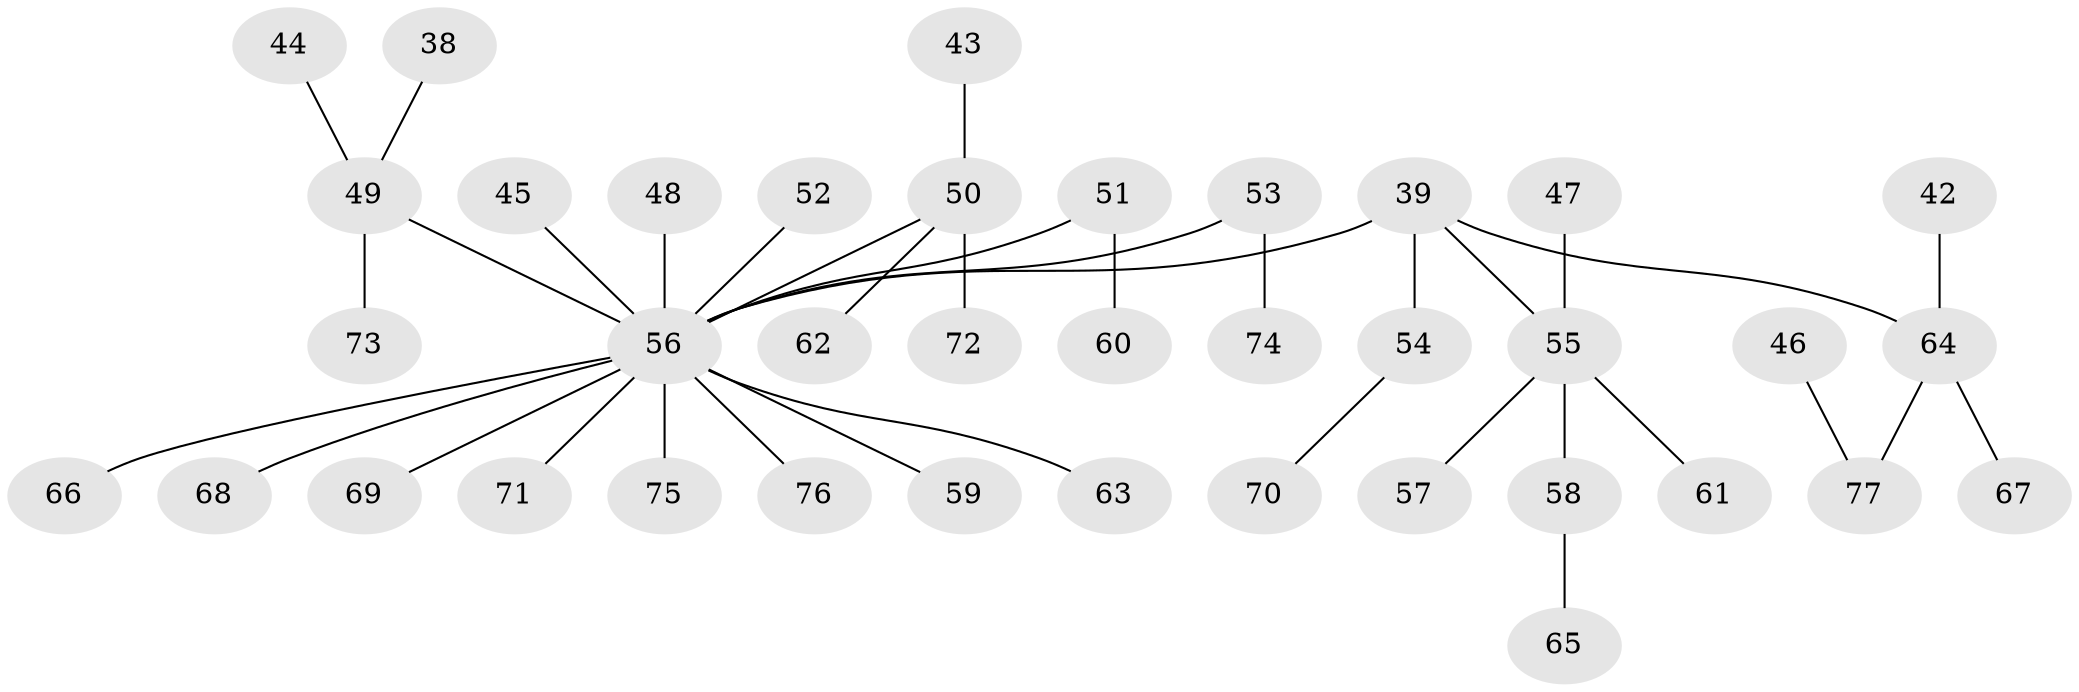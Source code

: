 // original degree distribution, {4: 0.05194805194805195, 6: 0.012987012987012988, 2: 0.2597402597402597, 5: 0.03896103896103896, 3: 0.16883116883116883, 1: 0.4675324675324675}
// Generated by graph-tools (version 1.1) at 2025/53/03/09/25 04:53:47]
// undirected, 38 vertices, 37 edges
graph export_dot {
graph [start="1"]
  node [color=gray90,style=filled];
  38;
  39 [super="+18"];
  42;
  43;
  44;
  45;
  46;
  47;
  48;
  49 [super="+22+27"];
  50 [super="+40"];
  51;
  52;
  53;
  54 [super="+24"];
  55 [super="+36"];
  56 [super="+37+41+25+28+29+30+33"];
  57;
  58;
  59;
  60;
  61;
  62;
  63;
  64 [super="+34"];
  65;
  66;
  67;
  68;
  69;
  70;
  71;
  72;
  73;
  74;
  75;
  76;
  77 [super="+35"];
  38 -- 49;
  39 -- 64;
  39 -- 56;
  39 -- 54;
  39 -- 55;
  42 -- 64;
  43 -- 50;
  44 -- 49;
  45 -- 56;
  46 -- 77;
  47 -- 55;
  48 -- 56;
  49 -- 73;
  49 -- 56;
  50 -- 72;
  50 -- 56;
  50 -- 62;
  51 -- 60;
  51 -- 56;
  52 -- 56;
  53 -- 74;
  53 -- 56;
  54 -- 70;
  55 -- 57;
  55 -- 58;
  55 -- 61;
  56 -- 75;
  56 -- 71;
  56 -- 66;
  56 -- 68;
  56 -- 69;
  56 -- 76;
  56 -- 59;
  56 -- 63;
  58 -- 65;
  64 -- 67;
  64 -- 77;
}
